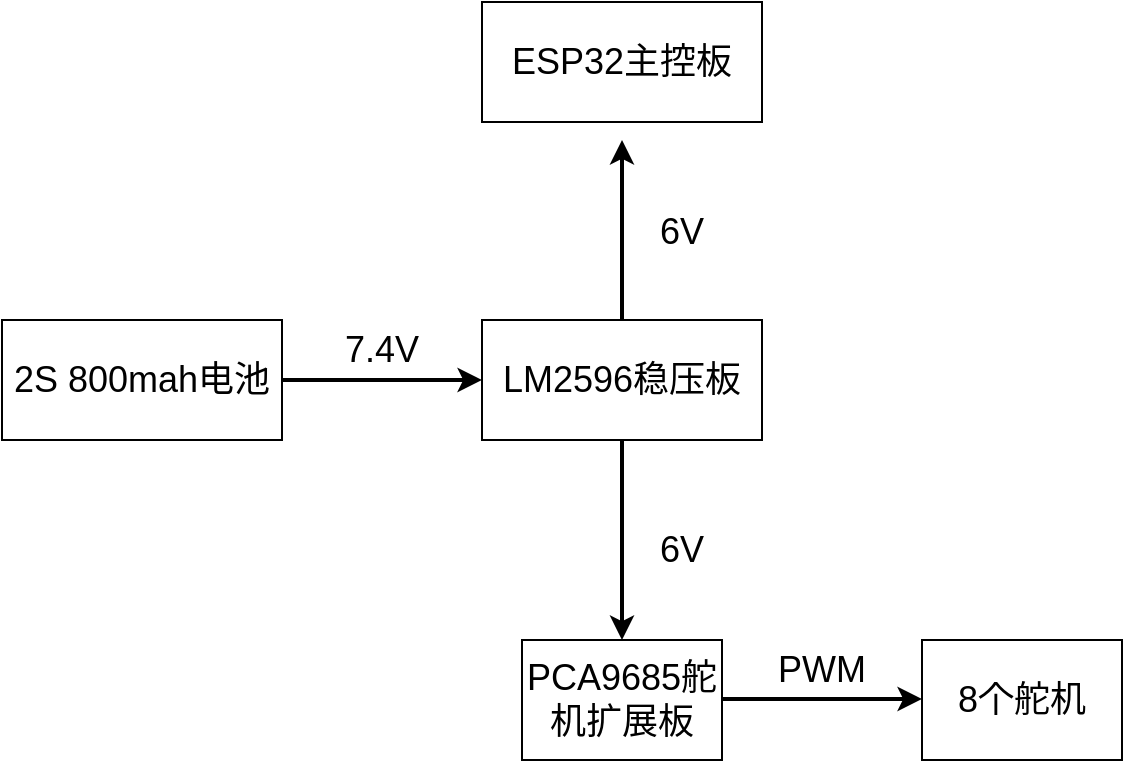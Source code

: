 <mxfile version="20.6.0" type="github">
  <diagram id="n_ZwVlq82vjgPUWkwoDR" name="第 1 页">
    <mxGraphModel dx="733" dy="530" grid="1" gridSize="10" guides="1" tooltips="1" connect="1" arrows="1" fold="1" page="1" pageScale="1" pageWidth="1169" pageHeight="827" math="0" shadow="0">
      <root>
        <mxCell id="0" />
        <mxCell id="1" parent="0" />
        <mxCell id="PBSmmylOZ62XXE8JsD5N-2" value="&lt;font style=&quot;font-size: 18px;&quot;&gt;2S 800mah电池&lt;/font&gt;" style="rounded=0;whiteSpace=wrap;html=1;" vertex="1" parent="1">
          <mxGeometry x="160" y="419" width="140" height="60" as="geometry" />
        </mxCell>
        <mxCell id="PBSmmylOZ62XXE8JsD5N-3" value="" style="endArrow=classic;html=1;rounded=0;fontSize=18;exitX=1;exitY=0.5;exitDx=0;exitDy=0;strokeWidth=2;" edge="1" parent="1" source="PBSmmylOZ62XXE8JsD5N-2">
          <mxGeometry width="50" height="50" relative="1" as="geometry">
            <mxPoint x="350" y="589" as="sourcePoint" />
            <mxPoint x="400" y="449" as="targetPoint" />
          </mxGeometry>
        </mxCell>
        <mxCell id="PBSmmylOZ62XXE8JsD5N-5" value="7.4V" style="text;html=1;strokeColor=none;fillColor=none;align=center;verticalAlign=middle;whiteSpace=wrap;rounded=0;fontSize=18;" vertex="1" parent="1">
          <mxGeometry x="320" y="419" width="60" height="30" as="geometry" />
        </mxCell>
        <mxCell id="PBSmmylOZ62XXE8JsD5N-6" value="&lt;font style=&quot;font-size: 18px;&quot;&gt;LM2596稳压板&lt;/font&gt;" style="rounded=0;whiteSpace=wrap;html=1;" vertex="1" parent="1">
          <mxGeometry x="400" y="419" width="140" height="60" as="geometry" />
        </mxCell>
        <mxCell id="PBSmmylOZ62XXE8JsD5N-7" value="" style="endArrow=classic;html=1;rounded=0;fontSize=18;exitX=0.5;exitY=1;exitDx=0;exitDy=0;strokeWidth=2;" edge="1" parent="1" source="PBSmmylOZ62XXE8JsD5N-6">
          <mxGeometry width="50" height="50" relative="1" as="geometry">
            <mxPoint x="440" y="529" as="sourcePoint" />
            <mxPoint x="470" y="579" as="targetPoint" />
          </mxGeometry>
        </mxCell>
        <mxCell id="PBSmmylOZ62XXE8JsD5N-8" value="6V" style="text;html=1;strokeColor=none;fillColor=none;align=center;verticalAlign=middle;whiteSpace=wrap;rounded=0;fontSize=18;" vertex="1" parent="1">
          <mxGeometry x="470" y="519" width="60" height="30" as="geometry" />
        </mxCell>
        <mxCell id="PBSmmylOZ62XXE8JsD5N-9" value="&lt;span style=&quot;font-size: 18px;&quot;&gt;PCA9685舵机扩展板&lt;/span&gt;" style="rounded=0;whiteSpace=wrap;html=1;" vertex="1" parent="1">
          <mxGeometry x="420" y="579" width="100" height="60" as="geometry" />
        </mxCell>
        <mxCell id="PBSmmylOZ62XXE8JsD5N-10" value="" style="endArrow=classic;html=1;rounded=0;fontSize=18;exitX=1;exitY=0.5;exitDx=0;exitDy=0;strokeWidth=2;" edge="1" parent="1">
          <mxGeometry width="50" height="50" relative="1" as="geometry">
            <mxPoint x="520" y="608.5" as="sourcePoint" />
            <mxPoint x="620" y="608.5" as="targetPoint" />
          </mxGeometry>
        </mxCell>
        <mxCell id="PBSmmylOZ62XXE8JsD5N-11" value="&lt;font style=&quot;font-size: 18px;&quot;&gt;8个舵机&lt;/font&gt;" style="rounded=0;whiteSpace=wrap;html=1;" vertex="1" parent="1">
          <mxGeometry x="620" y="579" width="100" height="60" as="geometry" />
        </mxCell>
        <mxCell id="PBSmmylOZ62XXE8JsD5N-12" value="PWM" style="text;html=1;strokeColor=none;fillColor=none;align=center;verticalAlign=middle;whiteSpace=wrap;rounded=0;fontSize=18;" vertex="1" parent="1">
          <mxGeometry x="540" y="579" width="60" height="30" as="geometry" />
        </mxCell>
        <mxCell id="PBSmmylOZ62XXE8JsD5N-13" value="" style="endArrow=classic;html=1;rounded=0;fontSize=18;strokeWidth=2;exitX=0.5;exitY=0;exitDx=0;exitDy=0;" edge="1" parent="1" source="PBSmmylOZ62XXE8JsD5N-6">
          <mxGeometry width="50" height="50" relative="1" as="geometry">
            <mxPoint x="370" y="379" as="sourcePoint" />
            <mxPoint x="470" y="329" as="targetPoint" />
          </mxGeometry>
        </mxCell>
        <mxCell id="PBSmmylOZ62XXE8JsD5N-14" value="&lt;font style=&quot;font-size: 18px;&quot;&gt;ESP32主控板&lt;/font&gt;" style="rounded=0;whiteSpace=wrap;html=1;" vertex="1" parent="1">
          <mxGeometry x="400" y="260" width="140" height="60" as="geometry" />
        </mxCell>
        <mxCell id="PBSmmylOZ62XXE8JsD5N-15" value="6V" style="text;html=1;strokeColor=none;fillColor=none;align=center;verticalAlign=middle;whiteSpace=wrap;rounded=0;fontSize=18;" vertex="1" parent="1">
          <mxGeometry x="470" y="360" width="60" height="30" as="geometry" />
        </mxCell>
      </root>
    </mxGraphModel>
  </diagram>
</mxfile>
